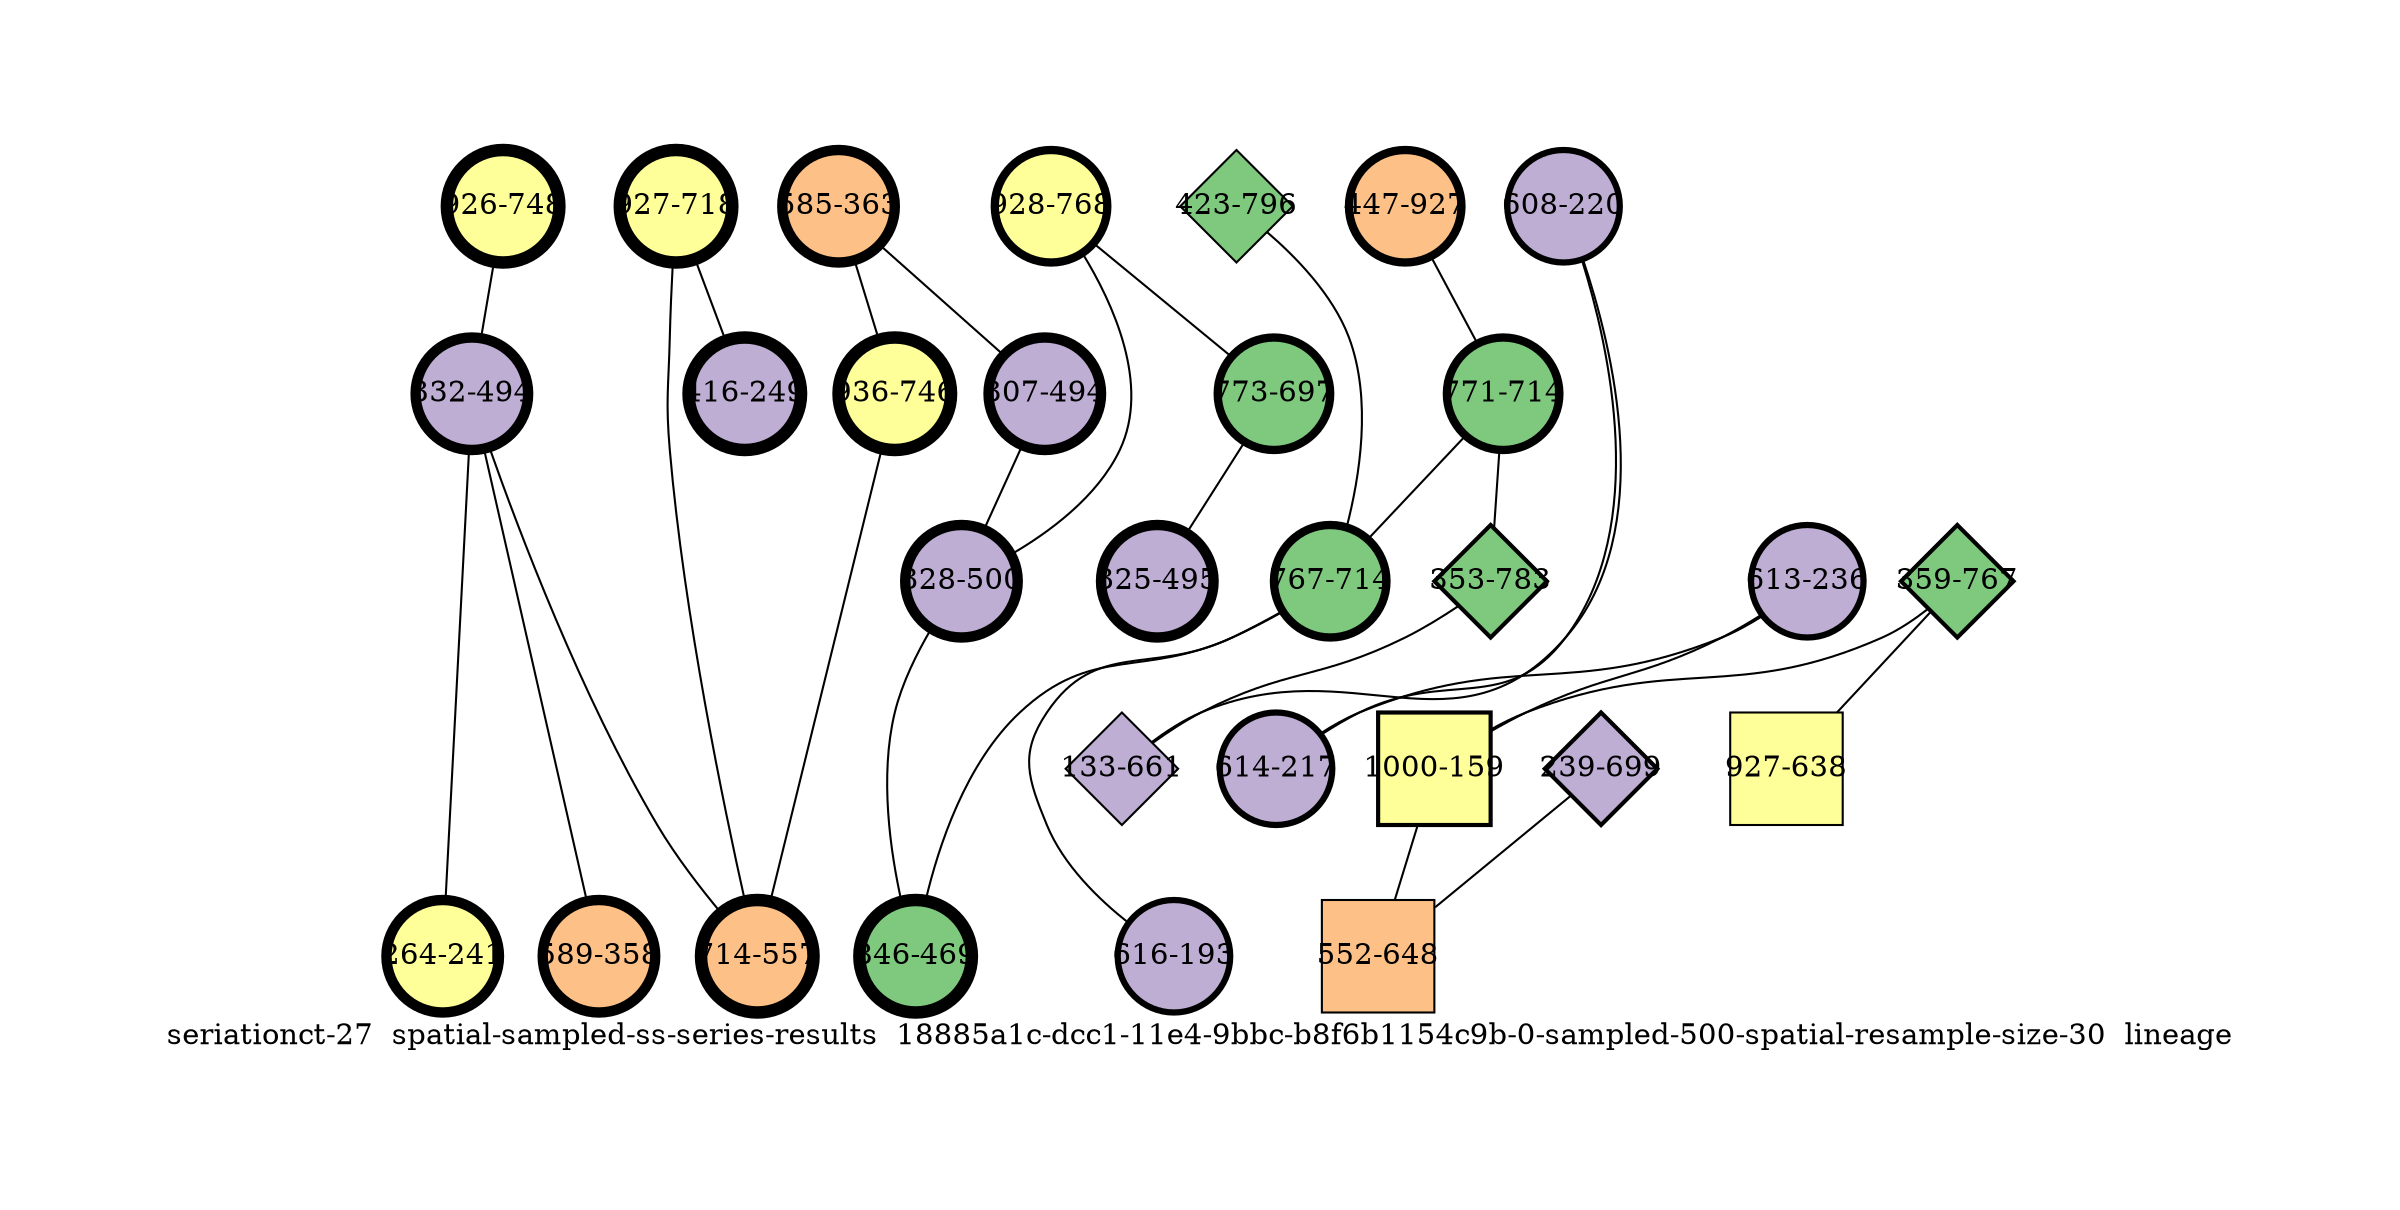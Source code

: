 strict graph "seriationct-27  spatial-sampled-ss-series-results  18885a1c-dcc1-11e4-9bbc-b8f6b1154c9b-0-sampled-500-spatial-resample-size-30  lineage" {
labelloc=b;
ratio=auto;
pad="1.0";
label="seriationct-27  spatial-sampled-ss-series-results  18885a1c-dcc1-11e4-9bbc-b8f6b1154c9b-0-sampled-500-spatial-resample-size-30  lineage";
node [width="0.75", style=filled, fixedsize=true, height="0.75", shape=circle, label=""];
0 [xCoordinate="927.0", appears_in_slice=4, yCoordinate="447.0", colorscheme=accent6, lineage_id=0, short_label="447-927", label="447-927", shape=circle, cluster_id=2, fillcolor=3, size="500.0", id=0, penwidth="4.0"];
1 [xCoordinate="236.0", appears_in_slice=3, yCoordinate="613.0", colorscheme=accent6, lineage_id=0, short_label="613-236", label="613-236", shape=circle, cluster_id=1, fillcolor=2, size="500.0", id=1, penwidth="3.0"];
2 [xCoordinate="363.0", appears_in_slice=5, yCoordinate="585.0", colorscheme=accent6, lineage_id=0, short_label="585-363", label="585-363", shape=circle, cluster_id=2, fillcolor=3, size="500.0", id=2, penwidth="5.0"];
3 [xCoordinate="767.0", appears_in_slice=2, yCoordinate="359.0", colorscheme=accent6, lineage_id=2, short_label="359-767", label="359-767", shape=diamond, cluster_id=0, fillcolor=1, size="500.0", id=3, penwidth="2.0"];
4 [xCoordinate="494.0", appears_in_slice=5, yCoordinate="307.0", colorscheme=accent6, lineage_id=0, short_label="307-494", label="307-494", shape=circle, cluster_id=1, fillcolor=2, size="500.0", id=4, penwidth="5.0"];
5 [xCoordinate="699.0", appears_in_slice=2, yCoordinate="239.0", colorscheme=accent6, lineage_id=2, short_label="239-699", label="239-699", shape=diamond, cluster_id=1, fillcolor=2, size="500.0", id=5, penwidth="2.0"];
6 [xCoordinate="714.0", appears_in_slice=4, yCoordinate="771.0", colorscheme=accent6, lineage_id=0, short_label="771-714", label="771-714", shape=circle, cluster_id=0, fillcolor=1, size="500.0", id=6, penwidth="4.0"];
7 [xCoordinate="220.0", appears_in_slice=3, yCoordinate="608.0", colorscheme=accent6, lineage_id=0, short_label="608-220", label="608-220", shape=circle, cluster_id=1, fillcolor=2, size="500.0", id=7, penwidth="3.0"];
8 [xCoordinate="796.0", appears_in_slice=1, yCoordinate="423.0", colorscheme=accent6, lineage_id=2, short_label="423-796", label="423-796", shape=diamond, cluster_id=0, fillcolor=1, size="500.0", id=8, penwidth="1.0"];
9 [xCoordinate="748.0", appears_in_slice=6, yCoordinate="926.0", colorscheme=accent6, lineage_id=0, short_label="926-748", label="926-748", shape=circle, cluster_id=3, fillcolor=4, size="500.0", id=9, penwidth="6.0"];
10 [xCoordinate="159.0", appears_in_slice=2, yCoordinate="1000.0", colorscheme=accent6, lineage_id=1, short_label="1000-159", label="1000-159", shape=square, cluster_id=3, fillcolor=4, size="500.0", id=10, penwidth="2.0"];
11 [xCoordinate="714.0", appears_in_slice=4, yCoordinate="767.0", colorscheme=accent6, lineage_id=0, short_label="767-714", label="767-714", shape=circle, cluster_id=0, fillcolor=1, size="500.0", id=11, penwidth="4.0"];
12 [xCoordinate="494.0", appears_in_slice=5, yCoordinate="332.0", colorscheme=accent6, lineage_id=0, short_label="332-494", label="332-494", shape=circle, cluster_id=1, fillcolor=2, size="500.0", id=12, penwidth="5.0"];
13 [xCoordinate="648.0", appears_in_slice=1, yCoordinate="552.0", colorscheme=accent6, lineage_id=1, short_label="552-648", label="552-648", shape=square, cluster_id=2, fillcolor=3, size="500.0", id=13, penwidth="1.0"];
14 [xCoordinate="241.0", appears_in_slice=5, yCoordinate="264.0", colorscheme=accent6, lineage_id=0, short_label="264-241", label="264-241", shape=circle, cluster_id=3, fillcolor=4, size="500.0", id=14, penwidth="5.0"];
15 [xCoordinate="217.0", appears_in_slice=3, yCoordinate="614.0", colorscheme=accent6, lineage_id=0, short_label="614-217", label="614-217", shape=circle, cluster_id=1, fillcolor=2, size="500.0", id=15, penwidth="3.0"];
16 [xCoordinate="768.0", appears_in_slice=4, yCoordinate="928.0", colorscheme=accent6, lineage_id=0, short_label="928-768", label="928-768", shape=circle, cluster_id=3, fillcolor=4, size="500.0", id=16, penwidth="4.0"];
17 [xCoordinate="697.0", appears_in_slice=4, yCoordinate="773.0", colorscheme=accent6, lineage_id=0, short_label="773-697", label="773-697", shape=circle, cluster_id=0, fillcolor=1, size="500.0", id=17, penwidth="4.0"];
18 [xCoordinate="500.0", appears_in_slice=5, yCoordinate="328.0", colorscheme=accent6, lineage_id=0, short_label="328-500", label="328-500", shape=circle, cluster_id=1, fillcolor=2, size="500.0", id=18, penwidth="5.0"];
19 [xCoordinate="193.0", appears_in_slice=3, yCoordinate="616.0", colorscheme=accent6, lineage_id=0, short_label="616-193", label="616-193", shape=circle, cluster_id=1, fillcolor=2, size="500.0", id=19, penwidth="3.0"];
20 [xCoordinate="783.0", appears_in_slice=2, yCoordinate="353.0", colorscheme=accent6, lineage_id=2, short_label="353-783", label="353-783", shape=diamond, cluster_id=0, fillcolor=1, size="500.0", id=20, penwidth="2.0"];
21 [xCoordinate="469.0", appears_in_slice=6, yCoordinate="846.0", colorscheme=accent6, lineage_id=0, short_label="846-469", label="846-469", shape=circle, cluster_id=0, fillcolor=1, size="500.0", id=21, penwidth="6.0"];
22 [xCoordinate="718.0", appears_in_slice=6, yCoordinate="927.0", colorscheme=accent6, lineage_id=0, short_label="927-718", label="927-718", shape=circle, cluster_id=3, fillcolor=4, size="500.0", id=22, penwidth="6.0"];
23 [xCoordinate="249.0", appears_in_slice=6, yCoordinate="416.0", colorscheme=accent6, lineage_id=0, short_label="416-249", label="416-249", shape=circle, cluster_id=1, fillcolor=2, size="500.0", id=23, penwidth="6.0"];
24 [xCoordinate="358.0", appears_in_slice=5, yCoordinate="589.0", colorscheme=accent6, lineage_id=0, short_label="589-358", label="589-358", shape=circle, cluster_id=2, fillcolor=3, size="500.0", id=24, penwidth="5.0"];
25 [xCoordinate="638.0", appears_in_slice=1, yCoordinate="927.0", colorscheme=accent6, lineage_id=1, short_label="927-638", label="927-638", shape=square, cluster_id=3, fillcolor=4, size="500.0", id=25, penwidth="1.0"];
26 [xCoordinate="746.0", appears_in_slice=6, yCoordinate="936.0", colorscheme=accent6, lineage_id=0, short_label="936-746", label="936-746", shape=circle, cluster_id=3, fillcolor=4, size="500.0", id=26, penwidth="6.0"];
27 [xCoordinate="661.0", appears_in_slice=1, yCoordinate="133.0", colorscheme=accent6, lineage_id=2, short_label="133-661", label="133-661", shape=diamond, cluster_id=1, fillcolor=2, size="500.0", id=27, penwidth="1.0"];
28 [xCoordinate="495.0", appears_in_slice=5, yCoordinate="325.0", colorscheme=accent6, lineage_id=0, short_label="325-495", label="325-495", shape=circle, cluster_id=1, fillcolor=2, size="500.0", id=28, penwidth="5.0"];
29 [xCoordinate="557.0", appears_in_slice=6, yCoordinate="714.0", colorscheme=accent6, lineage_id=0, short_label="714-557", label="714-557", shape=circle, cluster_id=2, fillcolor=3, size="500.0", id=29, penwidth="6.0"];
0 -- 6  [inverseweight="2.1469710001", weight="0.465772476645"];
1 -- 10  [inverseweight="3.83054613538", weight="0.261059380218"];
1 -- 15  [inverseweight="2.27531432794", weight="0.439499715586"];
2 -- 26  [inverseweight="1.8045955878", weight="0.554140776338"];
2 -- 4  [inverseweight="19.090088708", weight="0.0523832034148"];
3 -- 25  [inverseweight="1.35538688765", weight="0.737796719971"];
3 -- 10  [inverseweight="14.4097604426", weight="0.0693974062916"];
4 -- 18  [inverseweight="20.9426954146", weight="0.0477493455453"];
5 -- 13  [inverseweight="5.08302299601", weight="0.196733322038"];
6 -- 11  [inverseweight="12.6755031641", weight="0.0788923316933"];
6 -- 20  [inverseweight="2.32144189607", weight="0.430766758235"];
7 -- 27  [inverseweight="3.76953439626", weight="0.265284752672"];
7 -- 15  [inverseweight="3.96201986448", weight="0.252396513447"];
8 -- 11  [inverseweight="1.22285579546", weight="0.817757910387"];
9 -- 12  [inverseweight="2.28546504369", weight="0.437547711684"];
10 -- 13  [inverseweight="3.81446071953", weight="0.262160256332"];
11 -- 19  [inverseweight="1.68086456863", weight="0.594931928879"];
11 -- 21  [inverseweight="1.82362767576", weight="0.548357547591"];
12 -- 24  [inverseweight="15.9071190744", weight="0.062864934582"];
12 -- 29  [inverseweight="1.75593234189", weight="0.56949802458"];
12 -- 14  [inverseweight="14.2566487128", weight="0.070142711667"];
16 -- 17  [inverseweight="16.2736138726", weight="0.0614491659829"];
16 -- 18  [inverseweight="5.69581010832", weight="0.175567650779"];
17 -- 28  [inverseweight="8.37061912728", weight="0.119465476185"];
18 -- 21  [inverseweight="2.94066774855", weight="0.340058818442"];
20 -- 27  [inverseweight="3.85804306724", weight="0.259198765429"];
22 -- 29  [inverseweight="15.5945715388", weight="0.0641248781675"];
22 -- 23  [inverseweight="1.96911445836", weight="0.507842495268"];
26 -- 29  [inverseweight="14.3739893644", weight="0.0695701085237"];
}
